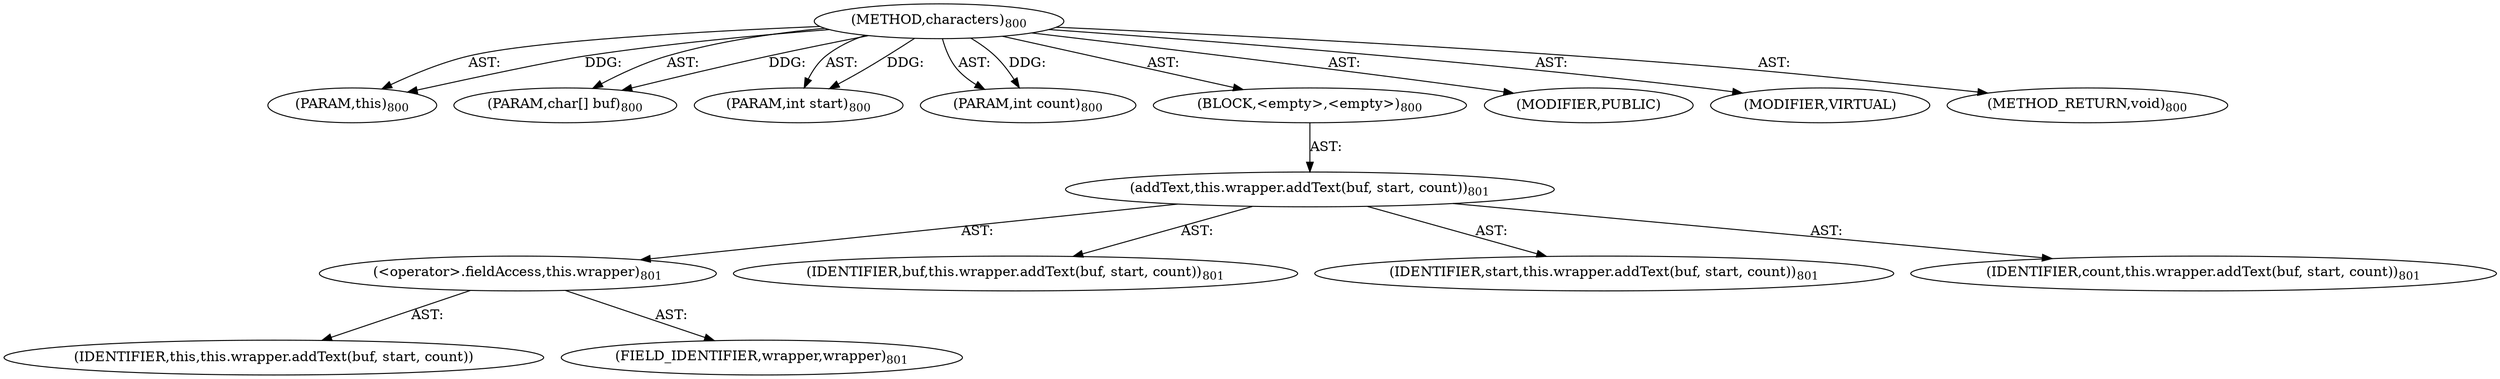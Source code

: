 digraph "characters" {  
"111669149718" [label = <(METHOD,characters)<SUB>800</SUB>> ]
"115964117069" [label = <(PARAM,this)<SUB>800</SUB>> ]
"115964117070" [label = <(PARAM,char[] buf)<SUB>800</SUB>> ]
"115964117071" [label = <(PARAM,int start)<SUB>800</SUB>> ]
"115964117072" [label = <(PARAM,int count)<SUB>800</SUB>> ]
"25769803893" [label = <(BLOCK,&lt;empty&gt;,&lt;empty&gt;)<SUB>800</SUB>> ]
"30064771560" [label = <(addText,this.wrapper.addText(buf, start, count))<SUB>801</SUB>> ]
"30064771561" [label = <(&lt;operator&gt;.fieldAccess,this.wrapper)<SUB>801</SUB>> ]
"68719477169" [label = <(IDENTIFIER,this,this.wrapper.addText(buf, start, count))> ]
"55834574996" [label = <(FIELD_IDENTIFIER,wrapper,wrapper)<SUB>801</SUB>> ]
"68719477170" [label = <(IDENTIFIER,buf,this.wrapper.addText(buf, start, count))<SUB>801</SUB>> ]
"68719477171" [label = <(IDENTIFIER,start,this.wrapper.addText(buf, start, count))<SUB>801</SUB>> ]
"68719477172" [label = <(IDENTIFIER,count,this.wrapper.addText(buf, start, count))<SUB>801</SUB>> ]
"133143986235" [label = <(MODIFIER,PUBLIC)> ]
"133143986236" [label = <(MODIFIER,VIRTUAL)> ]
"128849018902" [label = <(METHOD_RETURN,void)<SUB>800</SUB>> ]
  "111669149718" -> "115964117069"  [ label = "AST: "] 
  "111669149718" -> "115964117070"  [ label = "AST: "] 
  "111669149718" -> "115964117071"  [ label = "AST: "] 
  "111669149718" -> "115964117072"  [ label = "AST: "] 
  "111669149718" -> "25769803893"  [ label = "AST: "] 
  "111669149718" -> "133143986235"  [ label = "AST: "] 
  "111669149718" -> "133143986236"  [ label = "AST: "] 
  "111669149718" -> "128849018902"  [ label = "AST: "] 
  "25769803893" -> "30064771560"  [ label = "AST: "] 
  "30064771560" -> "30064771561"  [ label = "AST: "] 
  "30064771560" -> "68719477170"  [ label = "AST: "] 
  "30064771560" -> "68719477171"  [ label = "AST: "] 
  "30064771560" -> "68719477172"  [ label = "AST: "] 
  "30064771561" -> "68719477169"  [ label = "AST: "] 
  "30064771561" -> "55834574996"  [ label = "AST: "] 
  "111669149718" -> "115964117069"  [ label = "DDG: "] 
  "111669149718" -> "115964117070"  [ label = "DDG: "] 
  "111669149718" -> "115964117071"  [ label = "DDG: "] 
  "111669149718" -> "115964117072"  [ label = "DDG: "] 
}
